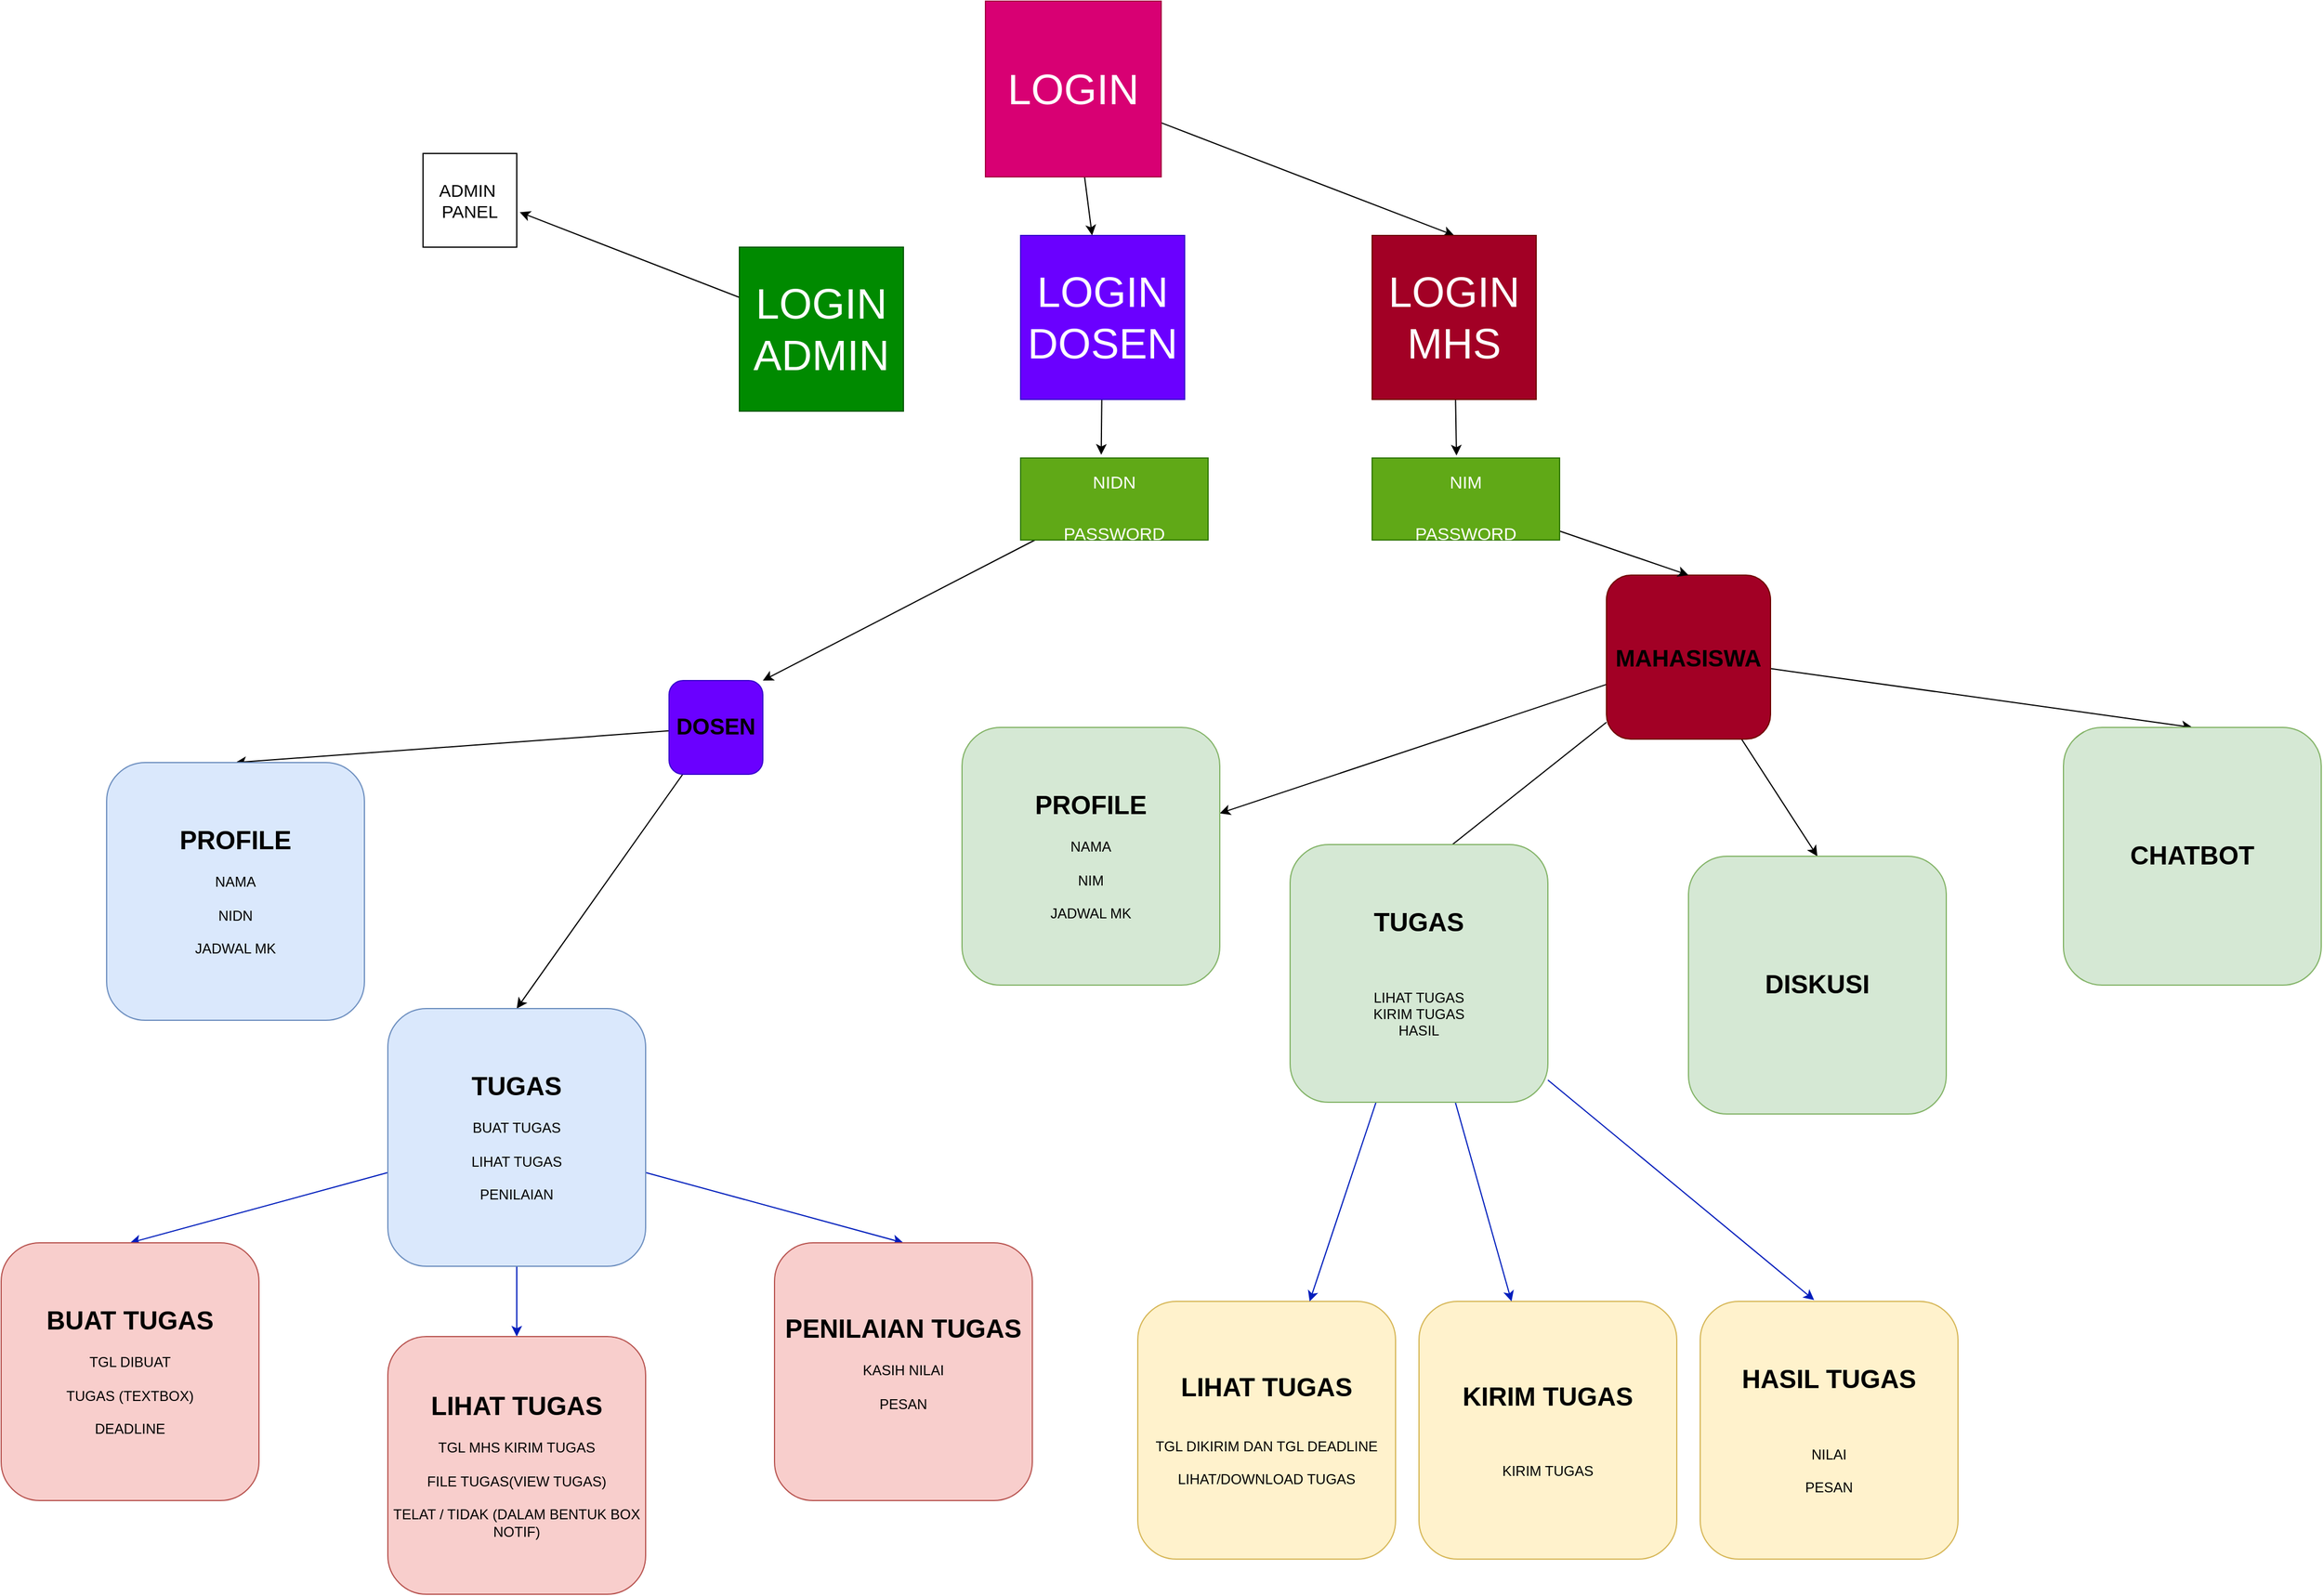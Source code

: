 <mxfile>
    <diagram id="_ik0H_WWnZdYvmnQPUqH" name="Page-1">
        <mxGraphModel dx="3505" dy="2085" grid="1" gridSize="10" guides="1" tooltips="1" connect="1" arrows="1" fold="1" page="1" pageScale="1" pageWidth="850" pageHeight="1100" math="0" shadow="0">
            <root>
                <mxCell id="0"/>
                <mxCell id="1" parent="0"/>
                <mxCell id="5" style="edgeStyle=none;html=1;entryX=0.5;entryY=0;entryDx=0;entryDy=0;rounded=1;" parent="1" source="2" target="4" edge="1">
                    <mxGeometry relative="1" as="geometry"/>
                </mxCell>
                <mxCell id="11" style="edgeStyle=none;html=1;entryX=0.5;entryY=0;entryDx=0;entryDy=0;rounded=1;" parent="1" source="2" target="8" edge="1">
                    <mxGeometry relative="1" as="geometry"/>
                </mxCell>
                <mxCell id="2" value="&lt;b&gt;&lt;font color=&quot;#000000&quot; style=&quot;font-size: 19px;&quot;&gt;DOSEN&lt;/font&gt;&lt;/b&gt;" style="whiteSpace=wrap;html=1;aspect=fixed;fillColor=#6a00ff;fontColor=#ffffff;strokeColor=#3700CC;rounded=1;" parent="1" vertex="1">
                    <mxGeometry x="-400" y="120" width="80" height="80" as="geometry"/>
                </mxCell>
                <mxCell id="7" style="edgeStyle=none;html=1;rounded=1;" parent="1" source="3" target="6" edge="1">
                    <mxGeometry relative="1" as="geometry"/>
                </mxCell>
                <mxCell id="22" style="edgeStyle=none;html=1;entryX=0;entryY=0.5;entryDx=0;entryDy=0;fontSize=19;rounded=1;" parent="1" source="3" target="21" edge="1">
                    <mxGeometry relative="1" as="geometry"/>
                </mxCell>
                <mxCell id="28" style="edgeStyle=none;html=1;entryX=0.5;entryY=0;entryDx=0;entryDy=0;fontSize=15;rounded=1;" parent="1" source="3" target="27" edge="1">
                    <mxGeometry relative="1" as="geometry"/>
                </mxCell>
                <mxCell id="30" style="edgeStyle=none;html=1;entryX=0.5;entryY=0;entryDx=0;entryDy=0;fontSize=15;rounded=1;" parent="1" source="3" target="26" edge="1">
                    <mxGeometry relative="1" as="geometry"/>
                </mxCell>
                <mxCell id="3" value="&lt;b&gt;&lt;font color=&quot;#000000&quot; style=&quot;font-size: 20px;&quot;&gt;MAHASISWA&lt;/font&gt;&lt;/b&gt;" style="whiteSpace=wrap;html=1;aspect=fixed;fillColor=#a20025;fontColor=#ffffff;strokeColor=#6F0000;rounded=1;" parent="1" vertex="1">
                    <mxGeometry x="400" y="30" width="140" height="140" as="geometry"/>
                </mxCell>
                <mxCell id="4" value="&lt;b&gt;&lt;font style=&quot;font-size: 22px;&quot;&gt;PROFILE&lt;/font&gt;&lt;/b&gt;&lt;br&gt;&lt;br&gt;NAMA&lt;br&gt;&lt;br&gt;NIDN&lt;br&gt;&lt;br&gt;JADWAL MK" style="whiteSpace=wrap;html=1;aspect=fixed;fillColor=#dae8fc;strokeColor=#6c8ebf;rounded=1;" parent="1" vertex="1">
                    <mxGeometry x="-880" y="190" width="220" height="220" as="geometry"/>
                </mxCell>
                <mxCell id="6" value="&lt;b&gt;&lt;font style=&quot;font-size: 22px;&quot;&gt;PROFILE&lt;/font&gt;&lt;/b&gt;&lt;br&gt;&lt;br&gt;NAMA&lt;br&gt;&lt;br&gt;NIM&lt;br&gt;&lt;br&gt;JADWAL MK" style="whiteSpace=wrap;html=1;aspect=fixed;fillColor=#d5e8d4;strokeColor=#82b366;rounded=1;" parent="1" vertex="1">
                    <mxGeometry x="-150" y="160" width="220" height="220" as="geometry"/>
                </mxCell>
                <mxCell id="15" style="edgeStyle=none;html=1;entryX=0.5;entryY=0;entryDx=0;entryDy=0;fillColor=#0050ef;strokeColor=#001DBC;rounded=1;" parent="1" source="8" target="14" edge="1">
                    <mxGeometry relative="1" as="geometry"/>
                </mxCell>
                <mxCell id="16" style="edgeStyle=none;html=1;fillColor=#0050ef;strokeColor=#001DBC;rounded=1;entryX=0.5;entryY=0;entryDx=0;entryDy=0;" parent="1" source="8" target="31" edge="1">
                    <mxGeometry relative="1" as="geometry"/>
                </mxCell>
                <mxCell id="17" style="edgeStyle=none;html=1;entryX=0.5;entryY=0;entryDx=0;entryDy=0;fillColor=#0050ef;strokeColor=#001DBC;rounded=1;" parent="1" source="8" target="12" edge="1">
                    <mxGeometry relative="1" as="geometry"/>
                </mxCell>
                <mxCell id="8" value="&lt;b&gt;&lt;font style=&quot;font-size: 22px;&quot;&gt;TUGAS&lt;/font&gt;&lt;/b&gt;&lt;br&gt;&lt;br&gt;BUAT TUGAS&lt;br&gt;&lt;br&gt;LIHAT TUGAS&lt;br&gt;&lt;br&gt;PENILAIAN" style="whiteSpace=wrap;html=1;aspect=fixed;fillColor=#dae8fc;strokeColor=#6c8ebf;rounded=1;" parent="1" vertex="1">
                    <mxGeometry x="-640" y="400" width="220" height="220" as="geometry"/>
                </mxCell>
                <mxCell id="12" value="&lt;b&gt;&lt;font style=&quot;font-size: 22px;&quot;&gt;PENILAIAN TUGAS&lt;/font&gt;&lt;/b&gt;&lt;br&gt;&lt;br&gt;KASIH NILAI&lt;br&gt;&lt;br&gt;PESAN&lt;br&gt;&lt;br&gt;" style="whiteSpace=wrap;html=1;aspect=fixed;fillColor=#f8cecc;strokeColor=#b85450;rounded=1;" parent="1" vertex="1">
                    <mxGeometry x="-310" y="600" width="220" height="220" as="geometry"/>
                </mxCell>
                <mxCell id="14" value="&lt;b&gt;&lt;font style=&quot;font-size: 22px;&quot;&gt;BUAT TUGAS&lt;/font&gt;&lt;/b&gt;&lt;br&gt;&lt;br&gt;TGL DIBUAT&lt;br&gt;&lt;br&gt;TUGAS (TEXTBOX)&lt;br&gt;&lt;br&gt;DEADLINE" style="whiteSpace=wrap;html=1;aspect=fixed;fillColor=#f8cecc;strokeColor=#b85450;rounded=1;" parent="1" vertex="1">
                    <mxGeometry x="-970" y="600" width="220" height="220" as="geometry"/>
                </mxCell>
                <mxCell id="18" value="&lt;span style=&quot;font-size: 22px;&quot;&gt;&lt;b&gt;LIHAT TUGAS&lt;/b&gt;&lt;/span&gt;&lt;br&gt;&lt;br&gt;&lt;br&gt;TGL DIKIRIM DAN TGL DEADLINE&lt;br&gt;&lt;br&gt;LIHAT/DOWNLOAD TUGAS" style="whiteSpace=wrap;html=1;aspect=fixed;fillColor=#fff2cc;strokeColor=#d6b656;rounded=1;" parent="1" vertex="1">
                    <mxGeometry y="650" width="220" height="220" as="geometry"/>
                </mxCell>
                <mxCell id="19" value="&lt;span style=&quot;font-size: 22px;&quot;&gt;&lt;b&gt;KIRIM TUGAS&lt;/b&gt;&lt;/span&gt;&lt;br&gt;&lt;br&gt;&lt;br&gt;&lt;br&gt;KIRIM TUGAS&lt;br&gt;" style="whiteSpace=wrap;html=1;aspect=fixed;fillColor=#fff2cc;strokeColor=#d6b656;rounded=1;" parent="1" vertex="1">
                    <mxGeometry x="240" y="650" width="220" height="220" as="geometry"/>
                </mxCell>
                <mxCell id="20" value="&lt;span style=&quot;font-size: 22px;&quot;&gt;&lt;b&gt;HASIL TUGAS&lt;/b&gt;&lt;/span&gt;&lt;br&gt;&lt;br&gt;&lt;br&gt;&lt;br&gt;NILAI&lt;br&gt;&lt;br&gt;PESAN" style="whiteSpace=wrap;html=1;aspect=fixed;fillColor=#fff2cc;strokeColor=#d6b656;rounded=1;" parent="1" vertex="1">
                    <mxGeometry x="480" y="650" width="220" height="220" as="geometry"/>
                </mxCell>
                <mxCell id="23" style="edgeStyle=none;html=1;fontSize=19;fillColor=#0050ef;strokeColor=#001DBC;rounded=1;" parent="1" source="21" target="18" edge="1">
                    <mxGeometry relative="1" as="geometry"/>
                </mxCell>
                <mxCell id="24" style="edgeStyle=none;html=1;fontSize=19;fillColor=#0050ef;strokeColor=#001DBC;rounded=1;" parent="1" source="21" target="19" edge="1">
                    <mxGeometry relative="1" as="geometry"/>
                </mxCell>
                <mxCell id="25" style="edgeStyle=none;html=1;entryX=0.442;entryY=-0.005;entryDx=0;entryDy=0;entryPerimeter=0;fontSize=19;fillColor=#0050ef;strokeColor=#001DBC;rounded=1;" parent="1" source="21" target="20" edge="1">
                    <mxGeometry relative="1" as="geometry"/>
                </mxCell>
                <mxCell id="21" value="&lt;span style=&quot;font-size: 22px;&quot;&gt;&lt;b&gt;TUGAS&lt;/b&gt;&lt;/span&gt;&lt;br&gt;&lt;br&gt;&lt;br&gt;&lt;br&gt;LIHAT TUGAS&lt;br&gt;KIRIM TUGAS&lt;br&gt;HASIL" style="whiteSpace=wrap;html=1;aspect=fixed;fillColor=#d5e8d4;strokeColor=#82b366;rounded=1;" parent="1" vertex="1">
                    <mxGeometry x="130" y="260" width="220" height="220" as="geometry"/>
                </mxCell>
                <mxCell id="26" value="&lt;span style=&quot;font-size: 22px;&quot;&gt;&lt;b&gt;DISKUSI&lt;/b&gt;&lt;/span&gt;" style="whiteSpace=wrap;html=1;aspect=fixed;fillColor=#d5e8d4;strokeColor=#82b366;rounded=1;" parent="1" vertex="1">
                    <mxGeometry x="470" y="270" width="220" height="220" as="geometry"/>
                </mxCell>
                <mxCell id="27" value="&lt;span style=&quot;font-size: 22px;&quot;&gt;&lt;b&gt;CHATBOT&lt;/b&gt;&lt;/span&gt;" style="whiteSpace=wrap;html=1;aspect=fixed;fillColor=#d5e8d4;strokeColor=#82b366;rounded=1;" parent="1" vertex="1">
                    <mxGeometry x="790" y="160" width="220" height="220" as="geometry"/>
                </mxCell>
                <mxCell id="31" value="&lt;b&gt;&lt;font style=&quot;font-size: 22px;&quot;&gt;LIHAT TUGAS&lt;/font&gt;&lt;/b&gt;&lt;br&gt;&lt;br&gt;TGL MHS KIRIM TUGAS&lt;br&gt;&lt;br&gt;FILE TUGAS(VIEW TUGAS)&lt;br&gt;&lt;br&gt;TELAT / TIDAK (DALAM BENTUK BOX NOTIF)" style="whiteSpace=wrap;html=1;aspect=fixed;fillColor=#f8cecc;strokeColor=#b85450;rounded=1;" parent="1" vertex="1">
                    <mxGeometry x="-640" y="680" width="220" height="220" as="geometry"/>
                </mxCell>
                <mxCell id="52" style="edgeStyle=none;html=1;fontSize=15;" parent="1" source="38" target="42" edge="1">
                    <mxGeometry relative="1" as="geometry"/>
                </mxCell>
                <mxCell id="53" style="edgeStyle=none;html=1;entryX=0.5;entryY=0;entryDx=0;entryDy=0;fontSize=15;" parent="1" source="38" target="41" edge="1">
                    <mxGeometry relative="1" as="geometry"/>
                </mxCell>
                <mxCell id="38" value="&lt;font style=&quot;font-size: 36px;&quot;&gt;LOGIN&lt;/font&gt;" style="whiteSpace=wrap;html=1;aspect=fixed;fillColor=#d80073;fontColor=#ffffff;strokeColor=#A50040;" parent="1" vertex="1">
                    <mxGeometry x="-130" y="-460" width="150" height="150" as="geometry"/>
                </mxCell>
                <mxCell id="50" style="edgeStyle=none;html=1;entryX=1.032;entryY=0.627;entryDx=0;entryDy=0;entryPerimeter=0;fontSize=15;" parent="1" source="39" target="49" edge="1">
                    <mxGeometry relative="1" as="geometry"/>
                </mxCell>
                <mxCell id="39" value="LOGIN ADMIN" style="whiteSpace=wrap;html=1;aspect=fixed;fontSize=36;fillColor=#008a00;fontColor=#ffffff;strokeColor=#005700;" parent="1" vertex="1">
                    <mxGeometry x="-340" y="-250" width="140" height="140" as="geometry"/>
                </mxCell>
                <mxCell id="47" style="edgeStyle=none;html=1;entryX=0.45;entryY=-0.031;entryDx=0;entryDy=0;entryPerimeter=0;fontSize=15;" parent="1" source="41" target="44" edge="1">
                    <mxGeometry relative="1" as="geometry"/>
                </mxCell>
                <mxCell id="41" value="LOGIN MHS" style="whiteSpace=wrap;html=1;aspect=fixed;fontSize=36;fillColor=#a20025;fontColor=#ffffff;strokeColor=#6F0000;" parent="1" vertex="1">
                    <mxGeometry x="200" y="-260" width="140" height="140" as="geometry"/>
                </mxCell>
                <mxCell id="45" style="edgeStyle=none;html=1;entryX=0.43;entryY=-0.04;entryDx=0;entryDy=0;entryPerimeter=0;fontSize=15;" parent="1" source="42" target="43" edge="1">
                    <mxGeometry relative="1" as="geometry"/>
                </mxCell>
                <mxCell id="42" value="LOGIN DOSEN" style="whiteSpace=wrap;html=1;aspect=fixed;fontSize=36;fillColor=#6a00ff;fontColor=#ffffff;strokeColor=#3700CC;" parent="1" vertex="1">
                    <mxGeometry x="-100" y="-260" width="140" height="140" as="geometry"/>
                </mxCell>
                <mxCell id="46" style="edgeStyle=none;html=1;entryX=1;entryY=0;entryDx=0;entryDy=0;fontSize=15;" parent="1" source="43" target="2" edge="1">
                    <mxGeometry relative="1" as="geometry"/>
                </mxCell>
                <mxCell id="43" value="&lt;font style=&quot;font-size: 15px;&quot;&gt;NIDN&lt;br&gt;PASSWORD&lt;/font&gt;" style="rounded=0;whiteSpace=wrap;html=1;fontSize=36;fillColor=#60a917;fontColor=#ffffff;strokeColor=#2D7600;" parent="1" vertex="1">
                    <mxGeometry x="-100" y="-70" width="160" height="70" as="geometry"/>
                </mxCell>
                <mxCell id="48" style="edgeStyle=none;html=1;entryX=0.5;entryY=0;entryDx=0;entryDy=0;fontSize=15;" parent="1" source="44" target="3" edge="1">
                    <mxGeometry relative="1" as="geometry"/>
                </mxCell>
                <mxCell id="44" value="&lt;font style=&quot;font-size: 15px;&quot;&gt;NIM&lt;br&gt;PASSWORD&lt;/font&gt;" style="rounded=0;whiteSpace=wrap;html=1;fontSize=36;fillColor=#60a917;fontColor=#ffffff;strokeColor=#2D7600;" parent="1" vertex="1">
                    <mxGeometry x="200" y="-70" width="160" height="70" as="geometry"/>
                </mxCell>
                <mxCell id="49" value="ADMIN&amp;nbsp;&lt;br&gt;PANEL" style="whiteSpace=wrap;html=1;aspect=fixed;fontSize=15;" parent="1" vertex="1">
                    <mxGeometry x="-610" y="-330" width="80" height="80" as="geometry"/>
                </mxCell>
            </root>
        </mxGraphModel>
    </diagram>
</mxfile>
